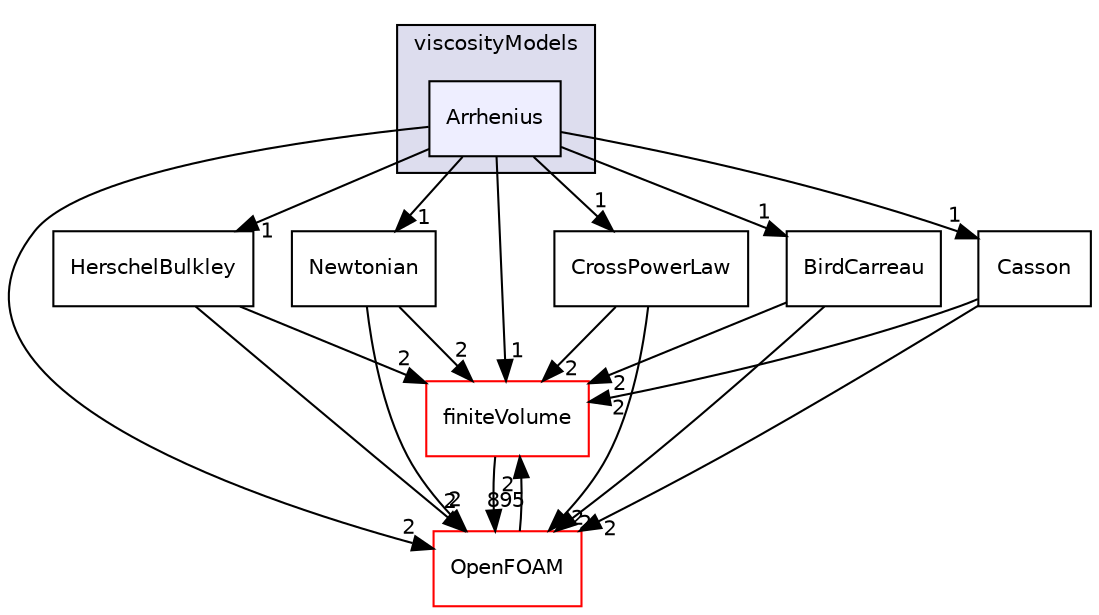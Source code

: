digraph "src/transportModels/incompressible/viscosityModels/Arrhenius" {
  bgcolor=transparent;
  compound=true
  node [ fontsize="10", fontname="Helvetica"];
  edge [ labelfontsize="10", labelfontname="Helvetica"];
  subgraph clusterdir_96098a512bec5be00e402918bdacabdd {
    graph [ bgcolor="#ddddee", pencolor="black", label="viscosityModels" fontname="Helvetica", fontsize="10", URL="dir_96098a512bec5be00e402918bdacabdd.html"]
  dir_43add31a5b3e7f33232051822d0cd58b [shape=box, label="Arrhenius", style="filled", fillcolor="#eeeeff", pencolor="black", URL="dir_43add31a5b3e7f33232051822d0cd58b.html"];
  }
  dir_9bd15774b555cf7259a6fa18f99fe99b [shape=box label="finiteVolume" color="red" URL="dir_9bd15774b555cf7259a6fa18f99fe99b.html"];
  dir_bc9d600d06c7f6f15ec9d10495e9d3a9 [shape=box label="HerschelBulkley" URL="dir_bc9d600d06c7f6f15ec9d10495e9d3a9.html"];
  dir_f612510af4e884faf712244e3753e3d6 [shape=box label="Newtonian" URL="dir_f612510af4e884faf712244e3753e3d6.html"];
  dir_a4f9536495d37152d1a8faf700ab5ede [shape=box label="CrossPowerLaw" URL="dir_a4f9536495d37152d1a8faf700ab5ede.html"];
  dir_52dcb1d77a2c6ba6f4b09c07a3d0599c [shape=box label="BirdCarreau" URL="dir_52dcb1d77a2c6ba6f4b09c07a3d0599c.html"];
  dir_c5473ff19b20e6ec4dfe5c310b3778a8 [shape=box label="OpenFOAM" color="red" URL="dir_c5473ff19b20e6ec4dfe5c310b3778a8.html"];
  dir_72f15fea005f34e283b648ae3768c17c [shape=box label="Casson" URL="dir_72f15fea005f34e283b648ae3768c17c.html"];
  dir_9bd15774b555cf7259a6fa18f99fe99b->dir_c5473ff19b20e6ec4dfe5c310b3778a8 [headlabel="895", labeldistance=1.5 headhref="dir_000814_002151.html"];
  dir_bc9d600d06c7f6f15ec9d10495e9d3a9->dir_9bd15774b555cf7259a6fa18f99fe99b [headlabel="2", labeldistance=1.5 headhref="dir_003961_000814.html"];
  dir_bc9d600d06c7f6f15ec9d10495e9d3a9->dir_c5473ff19b20e6ec4dfe5c310b3778a8 [headlabel="2", labeldistance=1.5 headhref="dir_003961_002151.html"];
  dir_f612510af4e884faf712244e3753e3d6->dir_9bd15774b555cf7259a6fa18f99fe99b [headlabel="2", labeldistance=1.5 headhref="dir_003962_000814.html"];
  dir_f612510af4e884faf712244e3753e3d6->dir_c5473ff19b20e6ec4dfe5c310b3778a8 [headlabel="2", labeldistance=1.5 headhref="dir_003962_002151.html"];
  dir_a4f9536495d37152d1a8faf700ab5ede->dir_9bd15774b555cf7259a6fa18f99fe99b [headlabel="2", labeldistance=1.5 headhref="dir_003960_000814.html"];
  dir_a4f9536495d37152d1a8faf700ab5ede->dir_c5473ff19b20e6ec4dfe5c310b3778a8 [headlabel="2", labeldistance=1.5 headhref="dir_003960_002151.html"];
  dir_52dcb1d77a2c6ba6f4b09c07a3d0599c->dir_9bd15774b555cf7259a6fa18f99fe99b [headlabel="2", labeldistance=1.5 headhref="dir_003958_000814.html"];
  dir_52dcb1d77a2c6ba6f4b09c07a3d0599c->dir_c5473ff19b20e6ec4dfe5c310b3778a8 [headlabel="2", labeldistance=1.5 headhref="dir_003958_002151.html"];
  dir_c5473ff19b20e6ec4dfe5c310b3778a8->dir_9bd15774b555cf7259a6fa18f99fe99b [headlabel="2", labeldistance=1.5 headhref="dir_002151_000814.html"];
  dir_43add31a5b3e7f33232051822d0cd58b->dir_9bd15774b555cf7259a6fa18f99fe99b [headlabel="1", labeldistance=1.5 headhref="dir_003957_000814.html"];
  dir_43add31a5b3e7f33232051822d0cd58b->dir_bc9d600d06c7f6f15ec9d10495e9d3a9 [headlabel="1", labeldistance=1.5 headhref="dir_003957_003961.html"];
  dir_43add31a5b3e7f33232051822d0cd58b->dir_f612510af4e884faf712244e3753e3d6 [headlabel="1", labeldistance=1.5 headhref="dir_003957_003962.html"];
  dir_43add31a5b3e7f33232051822d0cd58b->dir_a4f9536495d37152d1a8faf700ab5ede [headlabel="1", labeldistance=1.5 headhref="dir_003957_003960.html"];
  dir_43add31a5b3e7f33232051822d0cd58b->dir_52dcb1d77a2c6ba6f4b09c07a3d0599c [headlabel="1", labeldistance=1.5 headhref="dir_003957_003958.html"];
  dir_43add31a5b3e7f33232051822d0cd58b->dir_c5473ff19b20e6ec4dfe5c310b3778a8 [headlabel="2", labeldistance=1.5 headhref="dir_003957_002151.html"];
  dir_43add31a5b3e7f33232051822d0cd58b->dir_72f15fea005f34e283b648ae3768c17c [headlabel="1", labeldistance=1.5 headhref="dir_003957_003959.html"];
  dir_72f15fea005f34e283b648ae3768c17c->dir_9bd15774b555cf7259a6fa18f99fe99b [headlabel="2", labeldistance=1.5 headhref="dir_003959_000814.html"];
  dir_72f15fea005f34e283b648ae3768c17c->dir_c5473ff19b20e6ec4dfe5c310b3778a8 [headlabel="2", labeldistance=1.5 headhref="dir_003959_002151.html"];
}
